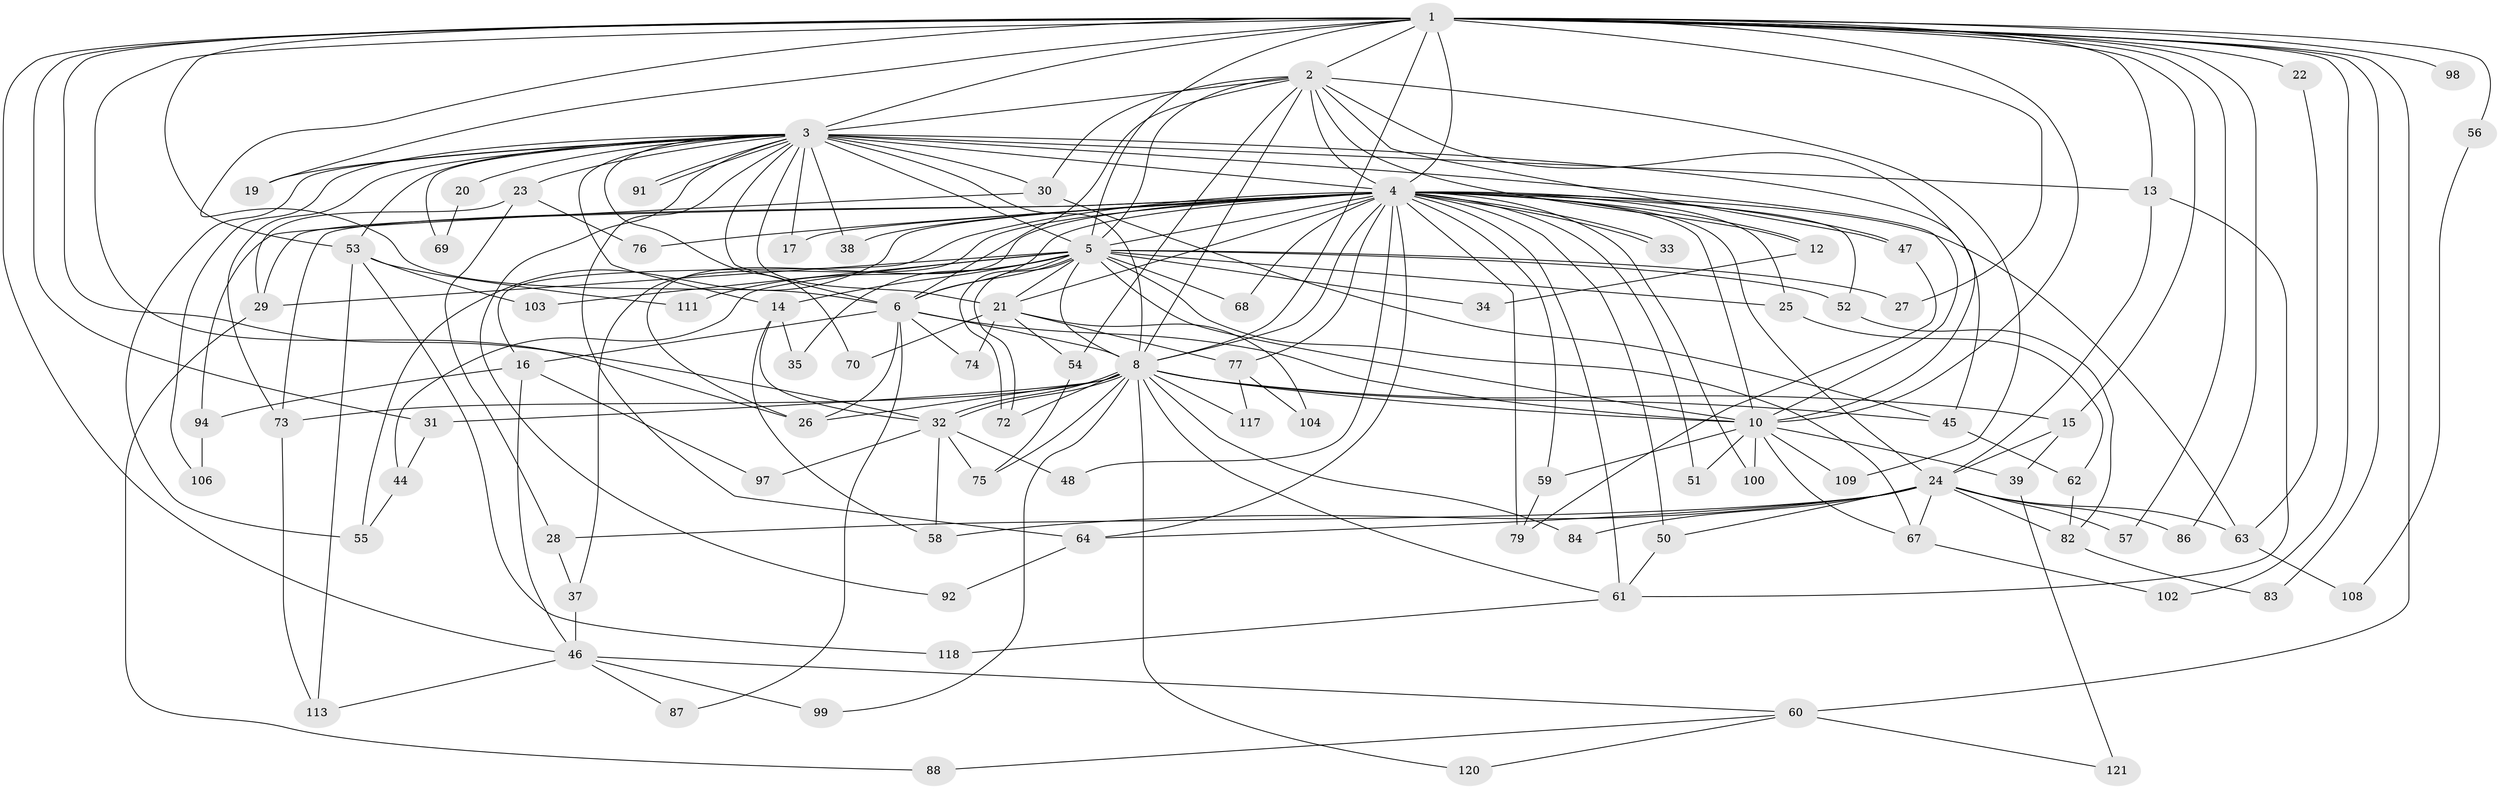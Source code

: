 // original degree distribution, {16: 0.008130081300813009, 15: 0.016260162601626018, 22: 0.008130081300813009, 40: 0.008130081300813009, 26: 0.008130081300813009, 13: 0.008130081300813009, 25: 0.008130081300813009, 21: 0.008130081300813009, 19: 0.008130081300813009, 3: 0.24390243902439024, 4: 0.13821138211382114, 5: 0.024390243902439025, 9: 0.008130081300813009, 11: 0.008130081300813009, 2: 0.4715447154471545, 8: 0.008130081300813009, 7: 0.008130081300813009, 6: 0.008130081300813009}
// Generated by graph-tools (version 1.1) at 2025/41/03/06/25 10:41:33]
// undirected, 90 vertices, 209 edges
graph export_dot {
graph [start="1"]
  node [color=gray90,style=filled];
  1 [super="+7"];
  2 [super="+42"];
  3 [super="+9"];
  4 [super="+43"];
  5 [super="+18"];
  6 [super="+80"];
  8 [super="+78"];
  10 [super="+11"];
  12;
  13;
  14 [super="+66"];
  15;
  16 [super="+123"];
  17 [super="+36"];
  19 [super="+110"];
  20;
  21 [super="+41"];
  22;
  23 [super="+85"];
  24 [super="+40"];
  25;
  26 [super="+49"];
  27;
  28;
  29;
  30 [super="+90"];
  31;
  32 [super="+116"];
  33;
  34;
  35;
  37;
  38;
  39;
  44;
  45;
  46 [super="+114"];
  47 [super="+112"];
  48;
  50 [super="+101"];
  51 [super="+107"];
  52;
  53;
  54;
  55 [super="+81"];
  56;
  57;
  58 [super="+93"];
  59;
  60 [super="+95"];
  61 [super="+115"];
  62;
  63 [super="+65"];
  64 [super="+122"];
  67 [super="+71"];
  68;
  69;
  70;
  72;
  73 [super="+96"];
  74;
  75 [super="+119"];
  76;
  77 [super="+89"];
  79;
  82 [super="+105"];
  83;
  84;
  86;
  87;
  88;
  91;
  92;
  94;
  97;
  98;
  99;
  100;
  102;
  103;
  104;
  106;
  108;
  109;
  111;
  113;
  117;
  118;
  120;
  121;
  1 -- 2 [weight=2];
  1 -- 3 [weight=4];
  1 -- 4 [weight=3];
  1 -- 5 [weight=2];
  1 -- 6 [weight=2];
  1 -- 8 [weight=2];
  1 -- 10 [weight=2];
  1 -- 22 [weight=2];
  1 -- 53;
  1 -- 57;
  1 -- 60 [weight=2];
  1 -- 83;
  1 -- 102;
  1 -- 13;
  1 -- 15;
  1 -- 19 [weight=2];
  1 -- 86;
  1 -- 27;
  1 -- 31;
  1 -- 32;
  1 -- 98;
  1 -- 46;
  1 -- 56;
  1 -- 26;
  2 -- 3 [weight=2];
  2 -- 4 [weight=2];
  2 -- 5;
  2 -- 6;
  2 -- 8;
  2 -- 10;
  2 -- 12;
  2 -- 30;
  2 -- 47;
  2 -- 54;
  2 -- 109;
  3 -- 4 [weight=2];
  3 -- 5 [weight=2];
  3 -- 6 [weight=2];
  3 -- 8 [weight=2];
  3 -- 10 [weight=2];
  3 -- 13;
  3 -- 14;
  3 -- 17 [weight=2];
  3 -- 19;
  3 -- 20 [weight=2];
  3 -- 21;
  3 -- 30;
  3 -- 53;
  3 -- 69;
  3 -- 91;
  3 -- 91;
  3 -- 92;
  3 -- 38;
  3 -- 70;
  3 -- 73;
  3 -- 106;
  3 -- 45;
  3 -- 23;
  3 -- 55;
  3 -- 64;
  4 -- 5;
  4 -- 6;
  4 -- 8;
  4 -- 10;
  4 -- 12;
  4 -- 16;
  4 -- 17;
  4 -- 21;
  4 -- 24;
  4 -- 25;
  4 -- 26;
  4 -- 29;
  4 -- 33;
  4 -- 33;
  4 -- 37;
  4 -- 38;
  4 -- 47;
  4 -- 48;
  4 -- 50;
  4 -- 51 [weight=2];
  4 -- 52;
  4 -- 59;
  4 -- 61;
  4 -- 63;
  4 -- 64;
  4 -- 68;
  4 -- 73;
  4 -- 76;
  4 -- 77;
  4 -- 79;
  4 -- 100;
  4 -- 55;
  5 -- 6;
  5 -- 8;
  5 -- 10 [weight=2];
  5 -- 14;
  5 -- 25;
  5 -- 27;
  5 -- 29;
  5 -- 35;
  5 -- 44;
  5 -- 52;
  5 -- 67;
  5 -- 68;
  5 -- 72;
  5 -- 72;
  5 -- 103;
  5 -- 111;
  5 -- 34;
  5 -- 21;
  6 -- 8;
  6 -- 10;
  6 -- 16;
  6 -- 74;
  6 -- 87;
  6 -- 26;
  8 -- 10;
  8 -- 15;
  8 -- 26;
  8 -- 31;
  8 -- 32;
  8 -- 32;
  8 -- 45;
  8 -- 99;
  8 -- 117;
  8 -- 120;
  8 -- 73;
  8 -- 72;
  8 -- 84;
  8 -- 61;
  8 -- 75;
  10 -- 51;
  10 -- 59;
  10 -- 100;
  10 -- 109;
  10 -- 67;
  10 -- 39;
  12 -- 34;
  13 -- 61;
  13 -- 24;
  14 -- 35;
  14 -- 32;
  14 -- 58;
  15 -- 24;
  15 -- 39;
  16 -- 94;
  16 -- 97;
  16 -- 46;
  20 -- 69;
  21 -- 54;
  21 -- 70;
  21 -- 74;
  21 -- 77 [weight=2];
  21 -- 104;
  22 -- 63;
  23 -- 28;
  23 -- 76;
  23 -- 29;
  24 -- 28;
  24 -- 50;
  24 -- 57;
  24 -- 58;
  24 -- 64;
  24 -- 67;
  24 -- 84;
  24 -- 86;
  24 -- 82;
  24 -- 63;
  25 -- 62;
  28 -- 37;
  29 -- 88;
  30 -- 94;
  30 -- 45;
  31 -- 44;
  32 -- 48;
  32 -- 58;
  32 -- 75;
  32 -- 97;
  37 -- 46;
  39 -- 121;
  44 -- 55;
  45 -- 62;
  46 -- 87;
  46 -- 99;
  46 -- 113;
  46 -- 60;
  47 -- 79;
  50 -- 61;
  52 -- 82;
  53 -- 103;
  53 -- 111;
  53 -- 113;
  53 -- 118;
  54 -- 75;
  56 -- 108;
  59 -- 79;
  60 -- 88;
  60 -- 120;
  60 -- 121;
  61 -- 118;
  62 -- 82;
  63 -- 108;
  64 -- 92;
  67 -- 102;
  73 -- 113;
  77 -- 104;
  77 -- 117;
  82 -- 83;
  94 -- 106;
}
